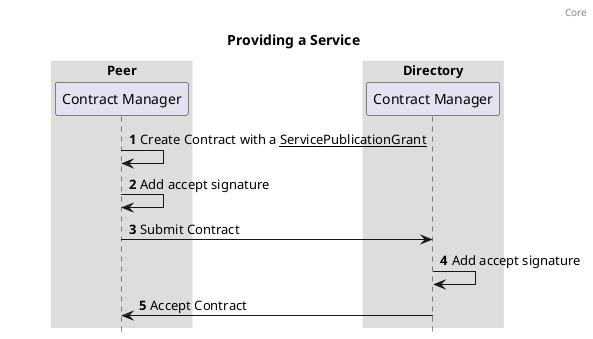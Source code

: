 @startuml

autonumber
header: Core
title: Providing a Service

box "Peer"
  participant "Contract Manager" as contractManagerPeer
end box
box "Directory"
  participant "Contract Manager" as contractManagerDirectory
end box

contractManagerPeer -> contractManagerPeer: Create Contract with a __ServicePublicationGrant__
contractManagerPeer -> contractManagerPeer: Add accept signature
contractManagerPeer -> contractManagerDirectory: Submit Contract
contractManagerDirectory -> contractManagerDirectory: Add accept signature
contractManagerDirectory -> contractManagerPeer: Accept Contract

skinparam sequenceBoxBorderColor #transparent
skinparam boxPadding 50
hide footbox
@enduml
